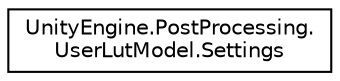 digraph "Graphical Class Hierarchy"
{
  edge [fontname="Helvetica",fontsize="10",labelfontname="Helvetica",labelfontsize="10"];
  node [fontname="Helvetica",fontsize="10",shape=record];
  rankdir="LR";
  Node0 [label="UnityEngine.PostProcessing.\lUserLutModel.Settings",height=0.2,width=0.4,color="black", fillcolor="white", style="filled",URL="$struct_unity_engine_1_1_post_processing_1_1_user_lut_model_1_1_settings.html"];
}
